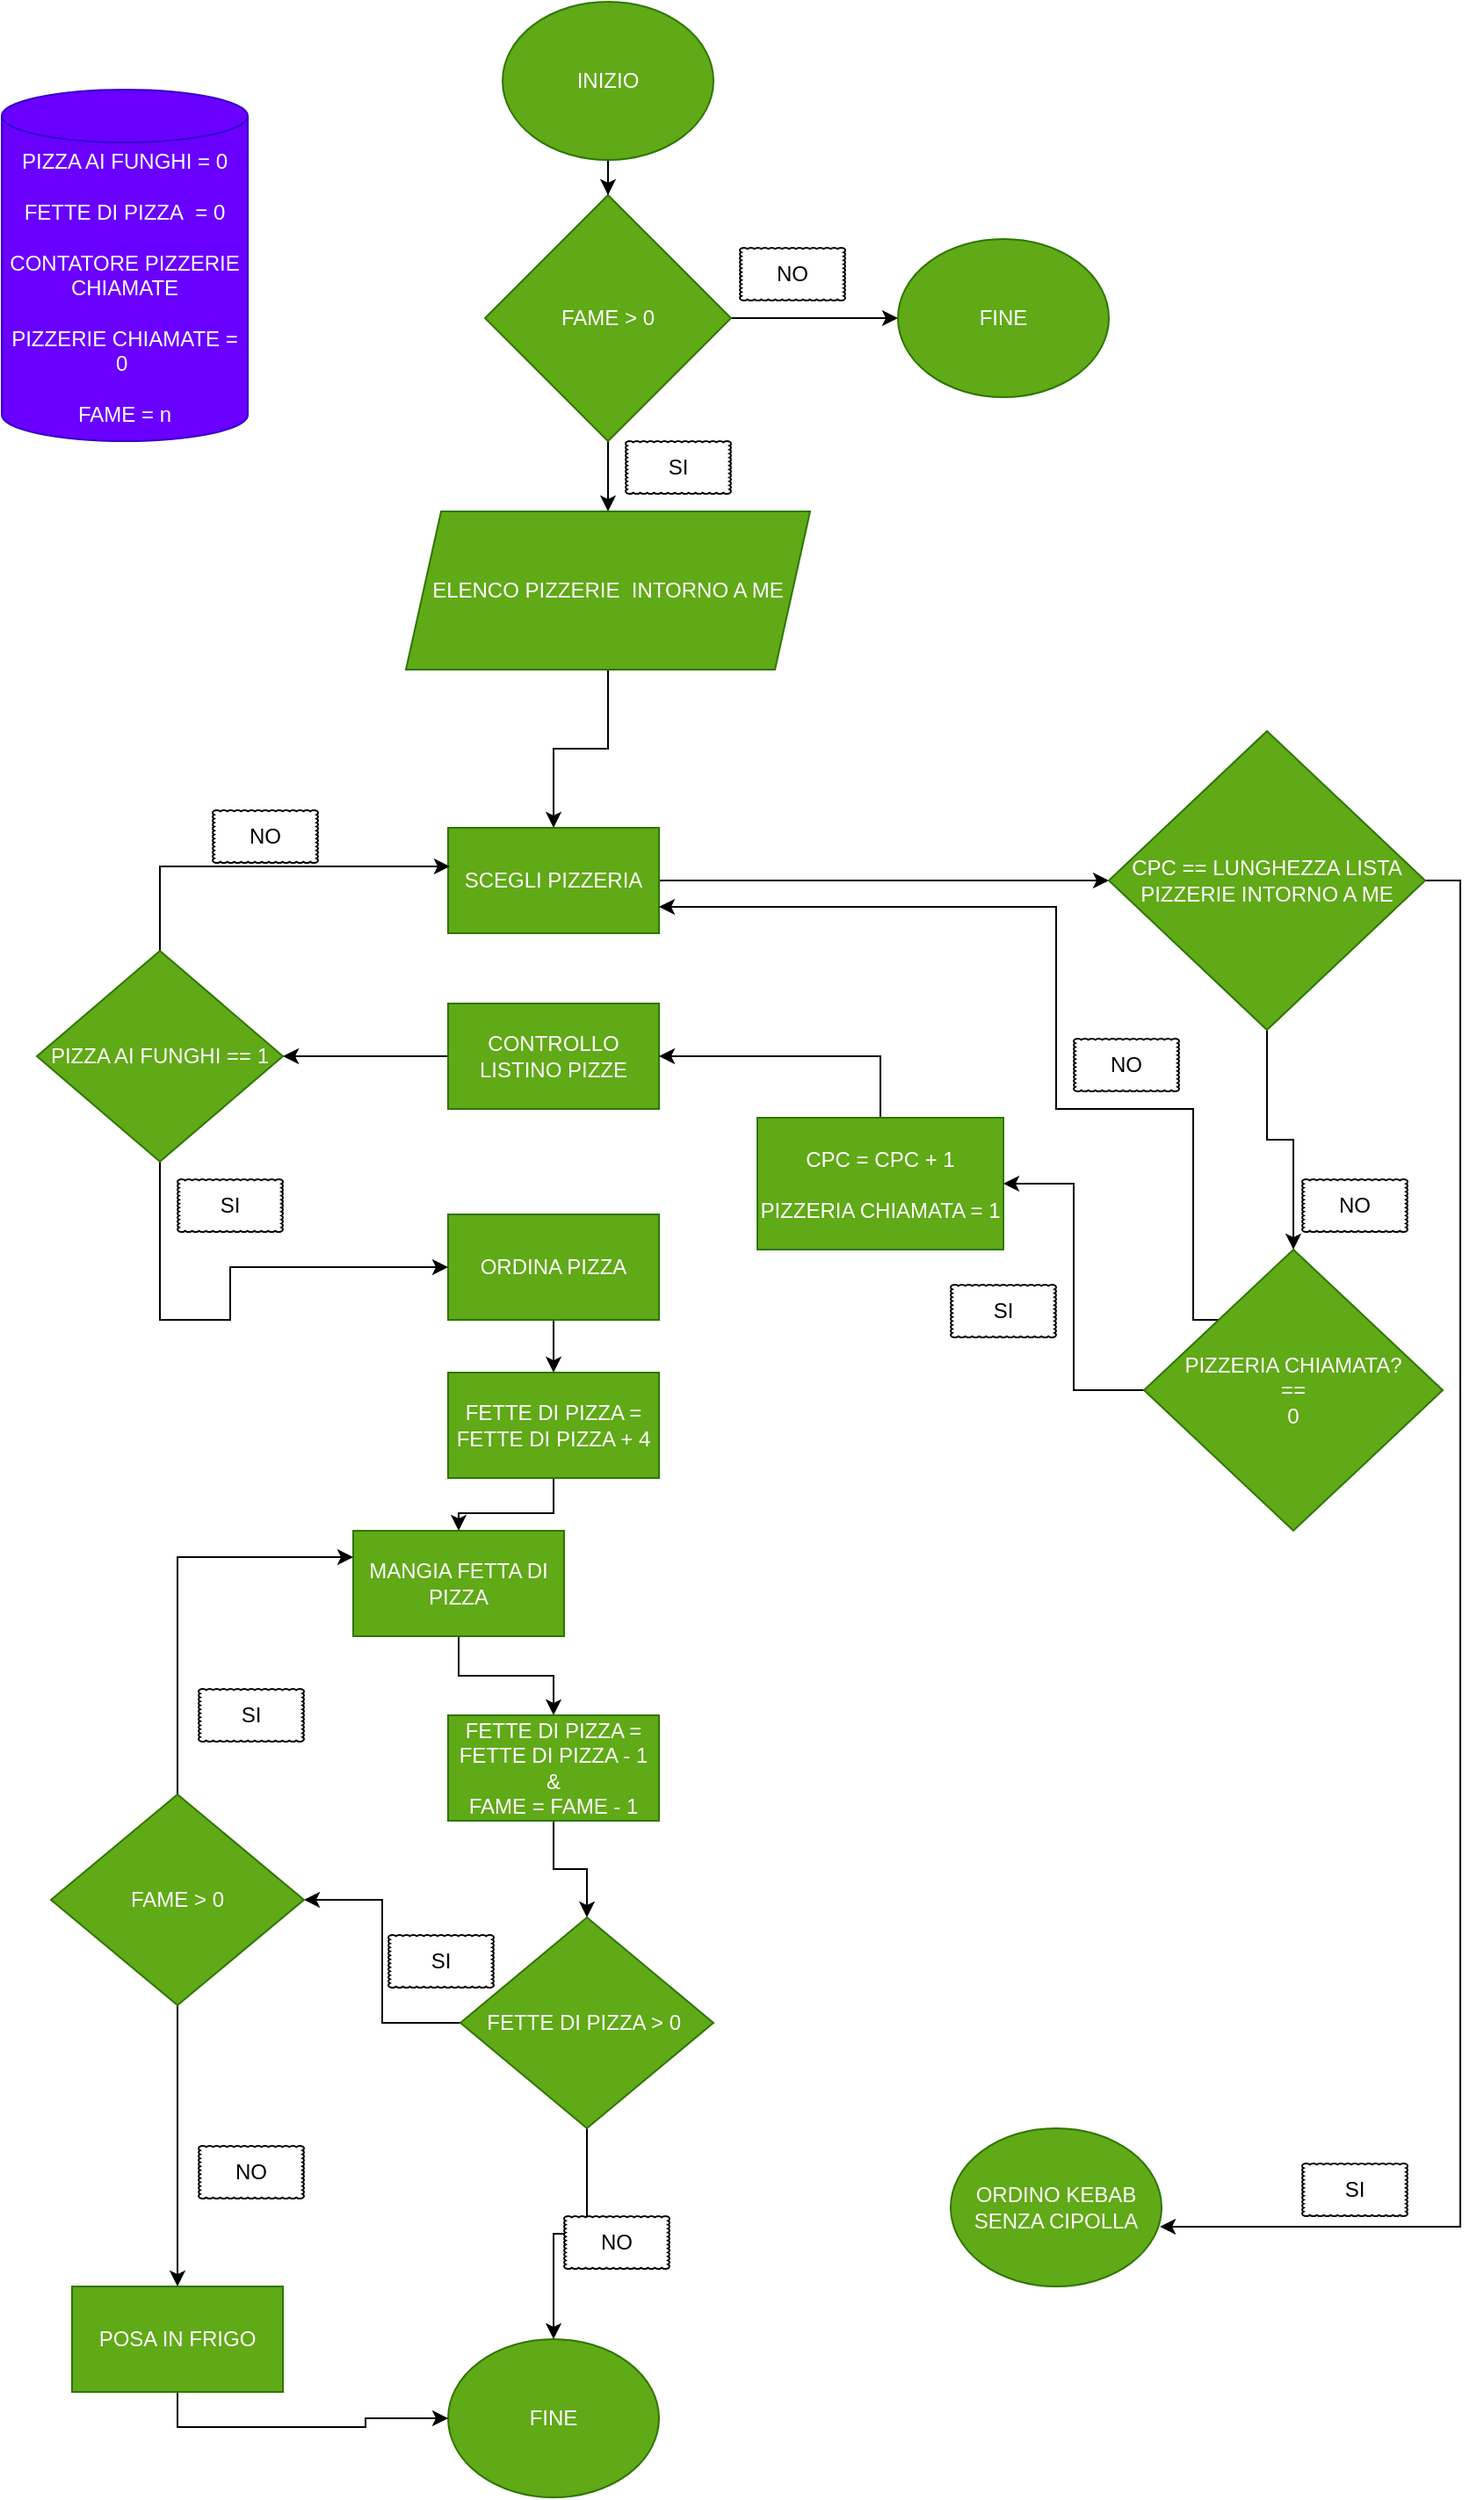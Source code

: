 <mxfile version="20.4.0" type="device"><diagram id="mhSRkcnU2jHb1hGRRoEf" name="Pagina-1"><mxGraphModel dx="1185" dy="1797" grid="1" gridSize="10" guides="1" tooltips="1" connect="1" arrows="1" fold="1" page="1" pageScale="1" pageWidth="827" pageHeight="1169" math="0" shadow="0"><root><mxCell id="0"/><mxCell id="1" parent="0"/><mxCell id="n1gjAfPoH7Wo2SMKSMtm-75" style="edgeStyle=orthogonalEdgeStyle;rounded=0;orthogonalLoop=1;jettySize=auto;html=1;" edge="1" parent="1" source="n1gjAfPoH7Wo2SMKSMtm-1" target="n1gjAfPoH7Wo2SMKSMtm-74"><mxGeometry relative="1" as="geometry"/></mxCell><mxCell id="n1gjAfPoH7Wo2SMKSMtm-1" value="INIZIO" style="ellipse;whiteSpace=wrap;html=1;fillColor=#60a917;strokeColor=#2D7600;fontColor=#ffffff;" vertex="1" parent="1"><mxGeometry x="385" y="-300" width="120" height="90" as="geometry"/></mxCell><mxCell id="n1gjAfPoH7Wo2SMKSMtm-70" style="edgeStyle=orthogonalEdgeStyle;rounded=0;orthogonalLoop=1;jettySize=auto;html=1;exitX=0.5;exitY=1;exitDx=0;exitDy=0;entryX=0.5;entryY=0;entryDx=0;entryDy=0;" edge="1" parent="1" source="n1gjAfPoH7Wo2SMKSMtm-2" target="n1gjAfPoH7Wo2SMKSMtm-67"><mxGeometry relative="1" as="geometry"/></mxCell><mxCell id="n1gjAfPoH7Wo2SMKSMtm-2" value="ORDINA PIZZA" style="rounded=0;whiteSpace=wrap;html=1;fillColor=#60a917;fontColor=#ffffff;strokeColor=#2D7600;" vertex="1" parent="1"><mxGeometry x="354" y="390" width="120" height="60" as="geometry"/></mxCell><mxCell id="n1gjAfPoH7Wo2SMKSMtm-93" style="edgeStyle=orthogonalEdgeStyle;rounded=0;orthogonalLoop=1;jettySize=auto;html=1;entryX=1;entryY=0.5;entryDx=0;entryDy=0;" edge="1" parent="1" source="n1gjAfPoH7Wo2SMKSMtm-4" target="n1gjAfPoH7Wo2SMKSMtm-9"><mxGeometry relative="1" as="geometry"/></mxCell><mxCell id="n1gjAfPoH7Wo2SMKSMtm-4" value="CONTROLLO LISTINO PIZZE" style="rounded=0;whiteSpace=wrap;html=1;fillColor=#60a917;fontColor=#ffffff;strokeColor=#2D7600;" vertex="1" parent="1"><mxGeometry x="354" y="270" width="120" height="60" as="geometry"/></mxCell><mxCell id="n1gjAfPoH7Wo2SMKSMtm-37" style="edgeStyle=orthogonalEdgeStyle;rounded=0;orthogonalLoop=1;jettySize=auto;html=1;exitX=1;exitY=0.5;exitDx=0;exitDy=0;" edge="1" parent="1" source="n1gjAfPoH7Wo2SMKSMtm-6" target="n1gjAfPoH7Wo2SMKSMtm-35"><mxGeometry relative="1" as="geometry"/></mxCell><mxCell id="n1gjAfPoH7Wo2SMKSMtm-6" value="SCEGLI PIZZERIA" style="rounded=0;whiteSpace=wrap;html=1;fillColor=#60a917;fontColor=#ffffff;strokeColor=#2D7600;" vertex="1" parent="1"><mxGeometry x="354" y="170" width="120" height="60" as="geometry"/></mxCell><mxCell id="n1gjAfPoH7Wo2SMKSMtm-13" style="edgeStyle=orthogonalEdgeStyle;rounded=0;orthogonalLoop=1;jettySize=auto;html=1;entryX=0;entryY=0.5;entryDx=0;entryDy=0;" edge="1" parent="1" source="n1gjAfPoH7Wo2SMKSMtm-9" target="n1gjAfPoH7Wo2SMKSMtm-2"><mxGeometry relative="1" as="geometry"><mxPoint x="230" y="460" as="targetPoint"/><Array as="points"><mxPoint x="190" y="450"/><mxPoint x="230" y="450"/><mxPoint x="230" y="420"/></Array></mxGeometry></mxCell><mxCell id="n1gjAfPoH7Wo2SMKSMtm-20" style="edgeStyle=orthogonalEdgeStyle;rounded=0;orthogonalLoop=1;jettySize=auto;html=1;exitX=0.5;exitY=0;exitDx=0;exitDy=0;entryX=0.008;entryY=0.367;entryDx=0;entryDy=0;entryPerimeter=0;" edge="1" parent="1" source="n1gjAfPoH7Wo2SMKSMtm-9" target="n1gjAfPoH7Wo2SMKSMtm-6"><mxGeometry relative="1" as="geometry"/></mxCell><mxCell id="n1gjAfPoH7Wo2SMKSMtm-9" value="PIZZA AI FUNGHI == 1" style="rhombus;whiteSpace=wrap;html=1;fillColor=#60a917;fontColor=#ffffff;strokeColor=#2D7600;" vertex="1" parent="1"><mxGeometry x="120" y="240" width="140" height="120" as="geometry"/></mxCell><mxCell id="n1gjAfPoH7Wo2SMKSMtm-12" value="PIZZA AI FUNGHI = 0&lt;br&gt;&lt;br&gt;FETTE DI PIZZA&amp;nbsp; = 0&lt;br&gt;&lt;br&gt;CONTATORE PIZZERIE CHIAMATE&lt;br&gt;&lt;br&gt;PIZZERIE CHIAMATE = 0&amp;nbsp;&lt;br&gt;&lt;br&gt;FAME = n" style="shape=cylinder3;whiteSpace=wrap;html=1;boundedLbl=1;backgroundOutline=1;size=15;fillColor=#6a00ff;fontColor=#ffffff;strokeColor=#3700CC;" vertex="1" parent="1"><mxGeometry x="100" y="-250" width="140" height="200" as="geometry"/></mxCell><mxCell id="n1gjAfPoH7Wo2SMKSMtm-15" value="NO" style="whiteSpace=wrap;html=1;shape=mxgraph.basic.cloud_rect" vertex="1" parent="1"><mxGeometry x="212" y="920" width="60" height="30" as="geometry"/></mxCell><mxCell id="n1gjAfPoH7Wo2SMKSMtm-16" value="SI" style="whiteSpace=wrap;html=1;shape=mxgraph.basic.cloud_rect" vertex="1" parent="1"><mxGeometry x="200" y="370" width="60" height="30" as="geometry"/></mxCell><mxCell id="n1gjAfPoH7Wo2SMKSMtm-18" value="NO" style="whiteSpace=wrap;html=1;shape=mxgraph.basic.cloud_rect" vertex="1" parent="1"><mxGeometry x="220" y="160" width="60" height="30" as="geometry"/></mxCell><mxCell id="n1gjAfPoH7Wo2SMKSMtm-43" style="edgeStyle=orthogonalEdgeStyle;rounded=0;orthogonalLoop=1;jettySize=auto;html=1;exitX=0;exitY=0.5;exitDx=0;exitDy=0;" edge="1" parent="1" source="n1gjAfPoH7Wo2SMKSMtm-23" target="n1gjAfPoH7Wo2SMKSMtm-28"><mxGeometry relative="1" as="geometry"/></mxCell><mxCell id="n1gjAfPoH7Wo2SMKSMtm-45" style="edgeStyle=orthogonalEdgeStyle;rounded=0;orthogonalLoop=1;jettySize=auto;html=1;exitX=0;exitY=0;exitDx=0;exitDy=0;entryX=1;entryY=0.75;entryDx=0;entryDy=0;" edge="1" parent="1" source="n1gjAfPoH7Wo2SMKSMtm-23" target="n1gjAfPoH7Wo2SMKSMtm-6"><mxGeometry relative="1" as="geometry"><Array as="points"><mxPoint x="778" y="330"/><mxPoint x="700" y="330"/><mxPoint x="700" y="215"/></Array></mxGeometry></mxCell><mxCell id="n1gjAfPoH7Wo2SMKSMtm-23" value="PIZZERIA CHIAMATA?&lt;br&gt;==&lt;br&gt;0" style="rhombus;whiteSpace=wrap;html=1;fillColor=#60a917;fontColor=#ffffff;strokeColor=#2D7600;" vertex="1" parent="1"><mxGeometry x="750" y="410" width="170" height="160" as="geometry"/></mxCell><mxCell id="n1gjAfPoH7Wo2SMKSMtm-27" value="SI" style="whiteSpace=wrap;html=1;shape=mxgraph.basic.cloud_rect" vertex="1" parent="1"><mxGeometry x="840" y="930" width="60" height="30" as="geometry"/></mxCell><mxCell id="n1gjAfPoH7Wo2SMKSMtm-44" style="edgeStyle=orthogonalEdgeStyle;rounded=0;orthogonalLoop=1;jettySize=auto;html=1;exitX=0.5;exitY=0;exitDx=0;exitDy=0;entryX=1;entryY=0.5;entryDx=0;entryDy=0;" edge="1" parent="1" source="n1gjAfPoH7Wo2SMKSMtm-28" target="n1gjAfPoH7Wo2SMKSMtm-4"><mxGeometry relative="1" as="geometry"/></mxCell><mxCell id="n1gjAfPoH7Wo2SMKSMtm-28" value="CPC = CPC + 1&lt;br&gt;&lt;br&gt;PIZZERIA CHIAMATA = 1" style="rounded=0;whiteSpace=wrap;html=1;fillColor=#60a917;fontColor=#ffffff;strokeColor=#2D7600;" vertex="1" parent="1"><mxGeometry x="530" y="335" width="140" height="75" as="geometry"/></mxCell><mxCell id="n1gjAfPoH7Wo2SMKSMtm-29" style="edgeStyle=orthogonalEdgeStyle;rounded=0;orthogonalLoop=1;jettySize=auto;html=1;exitX=0.5;exitY=1;exitDx=0;exitDy=0;" edge="1" parent="1" source="n1gjAfPoH7Wo2SMKSMtm-23" target="n1gjAfPoH7Wo2SMKSMtm-23"><mxGeometry relative="1" as="geometry"/></mxCell><mxCell id="n1gjAfPoH7Wo2SMKSMtm-40" style="edgeStyle=orthogonalEdgeStyle;rounded=0;orthogonalLoop=1;jettySize=auto;html=1;exitX=1;exitY=0.5;exitDx=0;exitDy=0;entryX=0.992;entryY=0.622;entryDx=0;entryDy=0;entryPerimeter=0;" edge="1" parent="1" source="n1gjAfPoH7Wo2SMKSMtm-35" target="n1gjAfPoH7Wo2SMKSMtm-39"><mxGeometry relative="1" as="geometry"/></mxCell><mxCell id="n1gjAfPoH7Wo2SMKSMtm-41" style="edgeStyle=orthogonalEdgeStyle;rounded=0;orthogonalLoop=1;jettySize=auto;html=1;exitX=0.5;exitY=1;exitDx=0;exitDy=0;entryX=0.5;entryY=0;entryDx=0;entryDy=0;" edge="1" parent="1" source="n1gjAfPoH7Wo2SMKSMtm-35" target="n1gjAfPoH7Wo2SMKSMtm-23"><mxGeometry relative="1" as="geometry"/></mxCell><mxCell id="n1gjAfPoH7Wo2SMKSMtm-35" value="CPC == LUNGHEZZA LISTA PIZZERIE INTORNO A ME" style="rhombus;whiteSpace=wrap;html=1;fillColor=#60a917;fontColor=#ffffff;strokeColor=#2D7600;" vertex="1" parent="1"><mxGeometry x="730" y="115" width="180" height="170" as="geometry"/></mxCell><mxCell id="n1gjAfPoH7Wo2SMKSMtm-39" value="ORDINO KEBAB SENZA CIPOLLA" style="ellipse;whiteSpace=wrap;html=1;fillColor=#60a917;strokeColor=#2D7600;fontColor=#ffffff;" vertex="1" parent="1"><mxGeometry x="640" y="910" width="120" height="90" as="geometry"/></mxCell><mxCell id="n1gjAfPoH7Wo2SMKSMtm-46" value="SI" style="whiteSpace=wrap;html=1;shape=mxgraph.basic.cloud_rect" vertex="1" parent="1"><mxGeometry x="640" y="430" width="60" height="30" as="geometry"/></mxCell><mxCell id="n1gjAfPoH7Wo2SMKSMtm-47" value="NO" style="whiteSpace=wrap;html=1;shape=mxgraph.basic.cloud_rect" vertex="1" parent="1"><mxGeometry x="710" y="290" width="60" height="30" as="geometry"/></mxCell><mxCell id="n1gjAfPoH7Wo2SMKSMtm-48" value="NO" style="whiteSpace=wrap;html=1;shape=mxgraph.basic.cloud_rect" vertex="1" parent="1"><mxGeometry x="840" y="370" width="60" height="30" as="geometry"/></mxCell><mxCell id="n1gjAfPoH7Wo2SMKSMtm-65" style="edgeStyle=orthogonalEdgeStyle;rounded=0;orthogonalLoop=1;jettySize=auto;html=1;entryX=0.5;entryY=0;entryDx=0;entryDy=0;" edge="1" parent="1" source="n1gjAfPoH7Wo2SMKSMtm-49" target="n1gjAfPoH7Wo2SMKSMtm-64"><mxGeometry relative="1" as="geometry"/></mxCell><mxCell id="n1gjAfPoH7Wo2SMKSMtm-49" value="MANGIA FETTA DI PIZZA" style="rounded=0;whiteSpace=wrap;html=1;fillColor=#60a917;fontColor=#ffffff;strokeColor=#2D7600;" vertex="1" parent="1"><mxGeometry x="300" y="570" width="120" height="60" as="geometry"/></mxCell><mxCell id="n1gjAfPoH7Wo2SMKSMtm-53" style="edgeStyle=orthogonalEdgeStyle;rounded=0;orthogonalLoop=1;jettySize=auto;html=1;" edge="1" parent="1" source="n1gjAfPoH7Wo2SMKSMtm-51" target="n1gjAfPoH7Wo2SMKSMtm-6"><mxGeometry relative="1" as="geometry"/></mxCell><mxCell id="n1gjAfPoH7Wo2SMKSMtm-51" value="ELENCO PIZZERIE&amp;nbsp; INTORNO A ME" style="shape=parallelogram;perimeter=parallelogramPerimeter;whiteSpace=wrap;html=1;fixedSize=1;fillColor=#60a917;fontColor=#ffffff;strokeColor=#2D7600;" vertex="1" parent="1"><mxGeometry x="330" y="-10" width="230" height="90" as="geometry"/></mxCell><mxCell id="n1gjAfPoH7Wo2SMKSMtm-57" style="edgeStyle=orthogonalEdgeStyle;rounded=0;orthogonalLoop=1;jettySize=auto;html=1;exitX=0.5;exitY=1;exitDx=0;exitDy=0;entryX=0.5;entryY=0;entryDx=0;entryDy=0;" edge="1" parent="1" source="n1gjAfPoH7Wo2SMKSMtm-54" target="n1gjAfPoH7Wo2SMKSMtm-56"><mxGeometry relative="1" as="geometry"/></mxCell><mxCell id="n1gjAfPoH7Wo2SMKSMtm-82" style="edgeStyle=orthogonalEdgeStyle;rounded=0;orthogonalLoop=1;jettySize=auto;html=1;exitX=0;exitY=0.5;exitDx=0;exitDy=0;entryX=1;entryY=0.5;entryDx=0;entryDy=0;" edge="1" parent="1" source="n1gjAfPoH7Wo2SMKSMtm-54" target="n1gjAfPoH7Wo2SMKSMtm-81"><mxGeometry relative="1" as="geometry"/></mxCell><mxCell id="n1gjAfPoH7Wo2SMKSMtm-54" value="FETTE DI PIZZA &amp;gt; 0&amp;nbsp;" style="rhombus;whiteSpace=wrap;html=1;fillColor=#60a917;fontColor=#ffffff;strokeColor=#2D7600;" vertex="1" parent="1"><mxGeometry x="361" y="790" width="144" height="120" as="geometry"/></mxCell><mxCell id="n1gjAfPoH7Wo2SMKSMtm-56" value="FINE" style="ellipse;whiteSpace=wrap;html=1;fillColor=#60a917;strokeColor=#2D7600;fontColor=#ffffff;" vertex="1" parent="1"><mxGeometry x="354" y="1030" width="120" height="90" as="geometry"/></mxCell><mxCell id="n1gjAfPoH7Wo2SMKSMtm-86" style="edgeStyle=orthogonalEdgeStyle;rounded=0;orthogonalLoop=1;jettySize=auto;html=1;exitX=0.5;exitY=1;exitDx=0;exitDy=0;" edge="1" parent="1" source="n1gjAfPoH7Wo2SMKSMtm-59" target="n1gjAfPoH7Wo2SMKSMtm-56"><mxGeometry relative="1" as="geometry"/></mxCell><mxCell id="n1gjAfPoH7Wo2SMKSMtm-59" value="POSA IN FRIGO" style="rounded=0;whiteSpace=wrap;html=1;fillColor=#60a917;fontColor=#ffffff;strokeColor=#2D7600;" vertex="1" parent="1"><mxGeometry x="140" y="1000" width="120" height="60" as="geometry"/></mxCell><mxCell id="n1gjAfPoH7Wo2SMKSMtm-63" value="SI" style="whiteSpace=wrap;html=1;shape=mxgraph.basic.cloud_rect" vertex="1" parent="1"><mxGeometry x="212" y="660" width="60" height="30" as="geometry"/></mxCell><mxCell id="n1gjAfPoH7Wo2SMKSMtm-66" style="edgeStyle=orthogonalEdgeStyle;rounded=0;orthogonalLoop=1;jettySize=auto;html=1;" edge="1" parent="1" source="n1gjAfPoH7Wo2SMKSMtm-64" target="n1gjAfPoH7Wo2SMKSMtm-54"><mxGeometry relative="1" as="geometry"/></mxCell><mxCell id="n1gjAfPoH7Wo2SMKSMtm-64" value="FETTE DI PIZZA = FETTE DI PIZZA - 1 &amp;amp;&lt;br&gt;FAME = FAME - 1" style="rounded=0;whiteSpace=wrap;html=1;fillColor=#60a917;fontColor=#ffffff;strokeColor=#2D7600;" vertex="1" parent="1"><mxGeometry x="354" y="675" width="120" height="60" as="geometry"/></mxCell><mxCell id="n1gjAfPoH7Wo2SMKSMtm-71" style="edgeStyle=orthogonalEdgeStyle;rounded=0;orthogonalLoop=1;jettySize=auto;html=1;exitX=0.5;exitY=1;exitDx=0;exitDy=0;entryX=0.5;entryY=0;entryDx=0;entryDy=0;" edge="1" parent="1" source="n1gjAfPoH7Wo2SMKSMtm-67" target="n1gjAfPoH7Wo2SMKSMtm-49"><mxGeometry relative="1" as="geometry"/></mxCell><mxCell id="n1gjAfPoH7Wo2SMKSMtm-67" value="FETTE DI PIZZA = FETTE DI PIZZA + 4" style="rounded=0;whiteSpace=wrap;html=1;fillColor=#60a917;fontColor=#ffffff;strokeColor=#2D7600;" vertex="1" parent="1"><mxGeometry x="354" y="480" width="120" height="60" as="geometry"/></mxCell><mxCell id="n1gjAfPoH7Wo2SMKSMtm-68" value="" style="whiteSpace=wrap;html=1;fillColor=#60a917;strokeColor=#2D7600;fontColor=#ffffff;rounded=0;" vertex="1" parent="1"><mxGeometry x="354" y="400" width="120" as="geometry"/></mxCell><mxCell id="n1gjAfPoH7Wo2SMKSMtm-72" value="NO" style="whiteSpace=wrap;html=1;shape=mxgraph.basic.cloud_rect" vertex="1" parent="1"><mxGeometry x="420" y="960" width="60" height="30" as="geometry"/></mxCell><mxCell id="n1gjAfPoH7Wo2SMKSMtm-76" style="edgeStyle=orthogonalEdgeStyle;rounded=0;orthogonalLoop=1;jettySize=auto;html=1;entryX=0.5;entryY=0;entryDx=0;entryDy=0;" edge="1" parent="1" source="n1gjAfPoH7Wo2SMKSMtm-74" target="n1gjAfPoH7Wo2SMKSMtm-51"><mxGeometry relative="1" as="geometry"/></mxCell><mxCell id="n1gjAfPoH7Wo2SMKSMtm-79" style="edgeStyle=orthogonalEdgeStyle;rounded=0;orthogonalLoop=1;jettySize=auto;html=1;exitX=1;exitY=0.5;exitDx=0;exitDy=0;" edge="1" parent="1" source="n1gjAfPoH7Wo2SMKSMtm-74" target="n1gjAfPoH7Wo2SMKSMtm-78"><mxGeometry relative="1" as="geometry"/></mxCell><mxCell id="n1gjAfPoH7Wo2SMKSMtm-74" value="FAME &amp;gt; 0" style="rhombus;whiteSpace=wrap;html=1;fillColor=#60a917;fontColor=#ffffff;strokeColor=#2D7600;" vertex="1" parent="1"><mxGeometry x="375" y="-190" width="140" height="140" as="geometry"/></mxCell><mxCell id="n1gjAfPoH7Wo2SMKSMtm-77" value="SI" style="whiteSpace=wrap;html=1;shape=mxgraph.basic.cloud_rect" vertex="1" parent="1"><mxGeometry x="455" y="-50" width="60" height="30" as="geometry"/></mxCell><mxCell id="n1gjAfPoH7Wo2SMKSMtm-78" value="FINE" style="ellipse;whiteSpace=wrap;html=1;fillColor=#60a917;strokeColor=#2D7600;fontColor=#ffffff;" vertex="1" parent="1"><mxGeometry x="610" y="-165" width="120" height="90" as="geometry"/></mxCell><mxCell id="n1gjAfPoH7Wo2SMKSMtm-85" style="edgeStyle=orthogonalEdgeStyle;rounded=0;orthogonalLoop=1;jettySize=auto;html=1;exitX=0.5;exitY=1;exitDx=0;exitDy=0;" edge="1" parent="1" source="n1gjAfPoH7Wo2SMKSMtm-81" target="n1gjAfPoH7Wo2SMKSMtm-59"><mxGeometry relative="1" as="geometry"/></mxCell><mxCell id="n1gjAfPoH7Wo2SMKSMtm-88" style="edgeStyle=orthogonalEdgeStyle;rounded=0;orthogonalLoop=1;jettySize=auto;html=1;exitX=0.5;exitY=0;exitDx=0;exitDy=0;entryX=0;entryY=0.25;entryDx=0;entryDy=0;" edge="1" parent="1" source="n1gjAfPoH7Wo2SMKSMtm-81" target="n1gjAfPoH7Wo2SMKSMtm-49"><mxGeometry relative="1" as="geometry"/></mxCell><mxCell id="n1gjAfPoH7Wo2SMKSMtm-81" value="FAME &amp;gt; 0" style="rhombus;whiteSpace=wrap;html=1;fillColor=#60a917;fontColor=#ffffff;strokeColor=#2D7600;" vertex="1" parent="1"><mxGeometry x="128" y="720" width="144" height="120" as="geometry"/></mxCell><mxCell id="n1gjAfPoH7Wo2SMKSMtm-90" value="NO" style="whiteSpace=wrap;html=1;shape=mxgraph.basic.cloud_rect" vertex="1" parent="1"><mxGeometry x="520" y="-160" width="60" height="30" as="geometry"/></mxCell><mxCell id="n1gjAfPoH7Wo2SMKSMtm-94" value="SI" style="whiteSpace=wrap;html=1;shape=mxgraph.basic.cloud_rect" vertex="1" parent="1"><mxGeometry x="320" y="800" width="60" height="30" as="geometry"/></mxCell></root></mxGraphModel></diagram></mxfile>